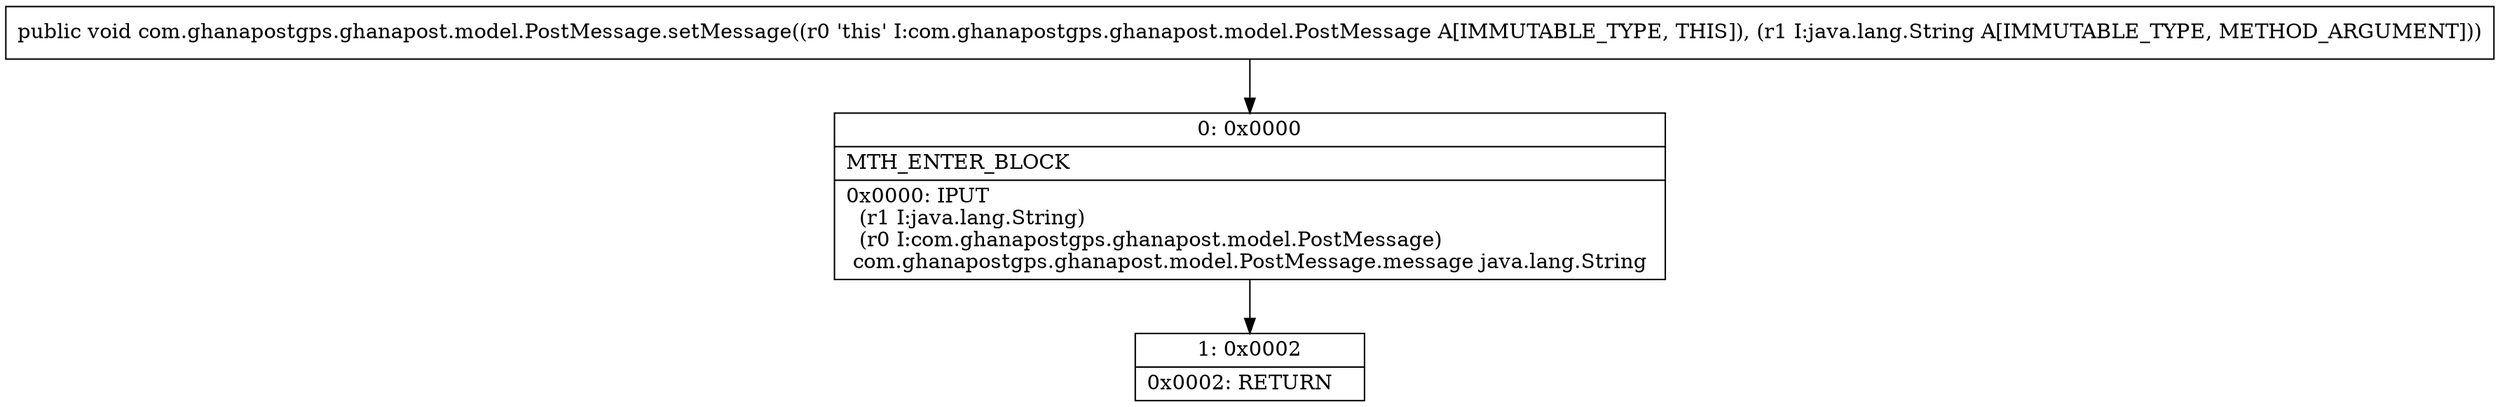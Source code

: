 digraph "CFG forcom.ghanapostgps.ghanapost.model.PostMessage.setMessage(Ljava\/lang\/String;)V" {
Node_0 [shape=record,label="{0\:\ 0x0000|MTH_ENTER_BLOCK\l|0x0000: IPUT  \l  (r1 I:java.lang.String)\l  (r0 I:com.ghanapostgps.ghanapost.model.PostMessage)\l com.ghanapostgps.ghanapost.model.PostMessage.message java.lang.String \l}"];
Node_1 [shape=record,label="{1\:\ 0x0002|0x0002: RETURN   \l}"];
MethodNode[shape=record,label="{public void com.ghanapostgps.ghanapost.model.PostMessage.setMessage((r0 'this' I:com.ghanapostgps.ghanapost.model.PostMessage A[IMMUTABLE_TYPE, THIS]), (r1 I:java.lang.String A[IMMUTABLE_TYPE, METHOD_ARGUMENT])) }"];
MethodNode -> Node_0;
Node_0 -> Node_1;
}

